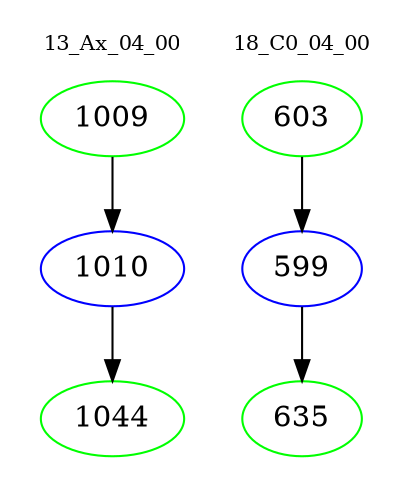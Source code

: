 digraph{
subgraph cluster_0 {
color = white
label = "13_Ax_04_00";
fontsize=10;
T0_1009 [label="1009", color="green"]
T0_1009 -> T0_1010 [color="black"]
T0_1010 [label="1010", color="blue"]
T0_1010 -> T0_1044 [color="black"]
T0_1044 [label="1044", color="green"]
}
subgraph cluster_1 {
color = white
label = "18_C0_04_00";
fontsize=10;
T1_603 [label="603", color="green"]
T1_603 -> T1_599 [color="black"]
T1_599 [label="599", color="blue"]
T1_599 -> T1_635 [color="black"]
T1_635 [label="635", color="green"]
}
}
